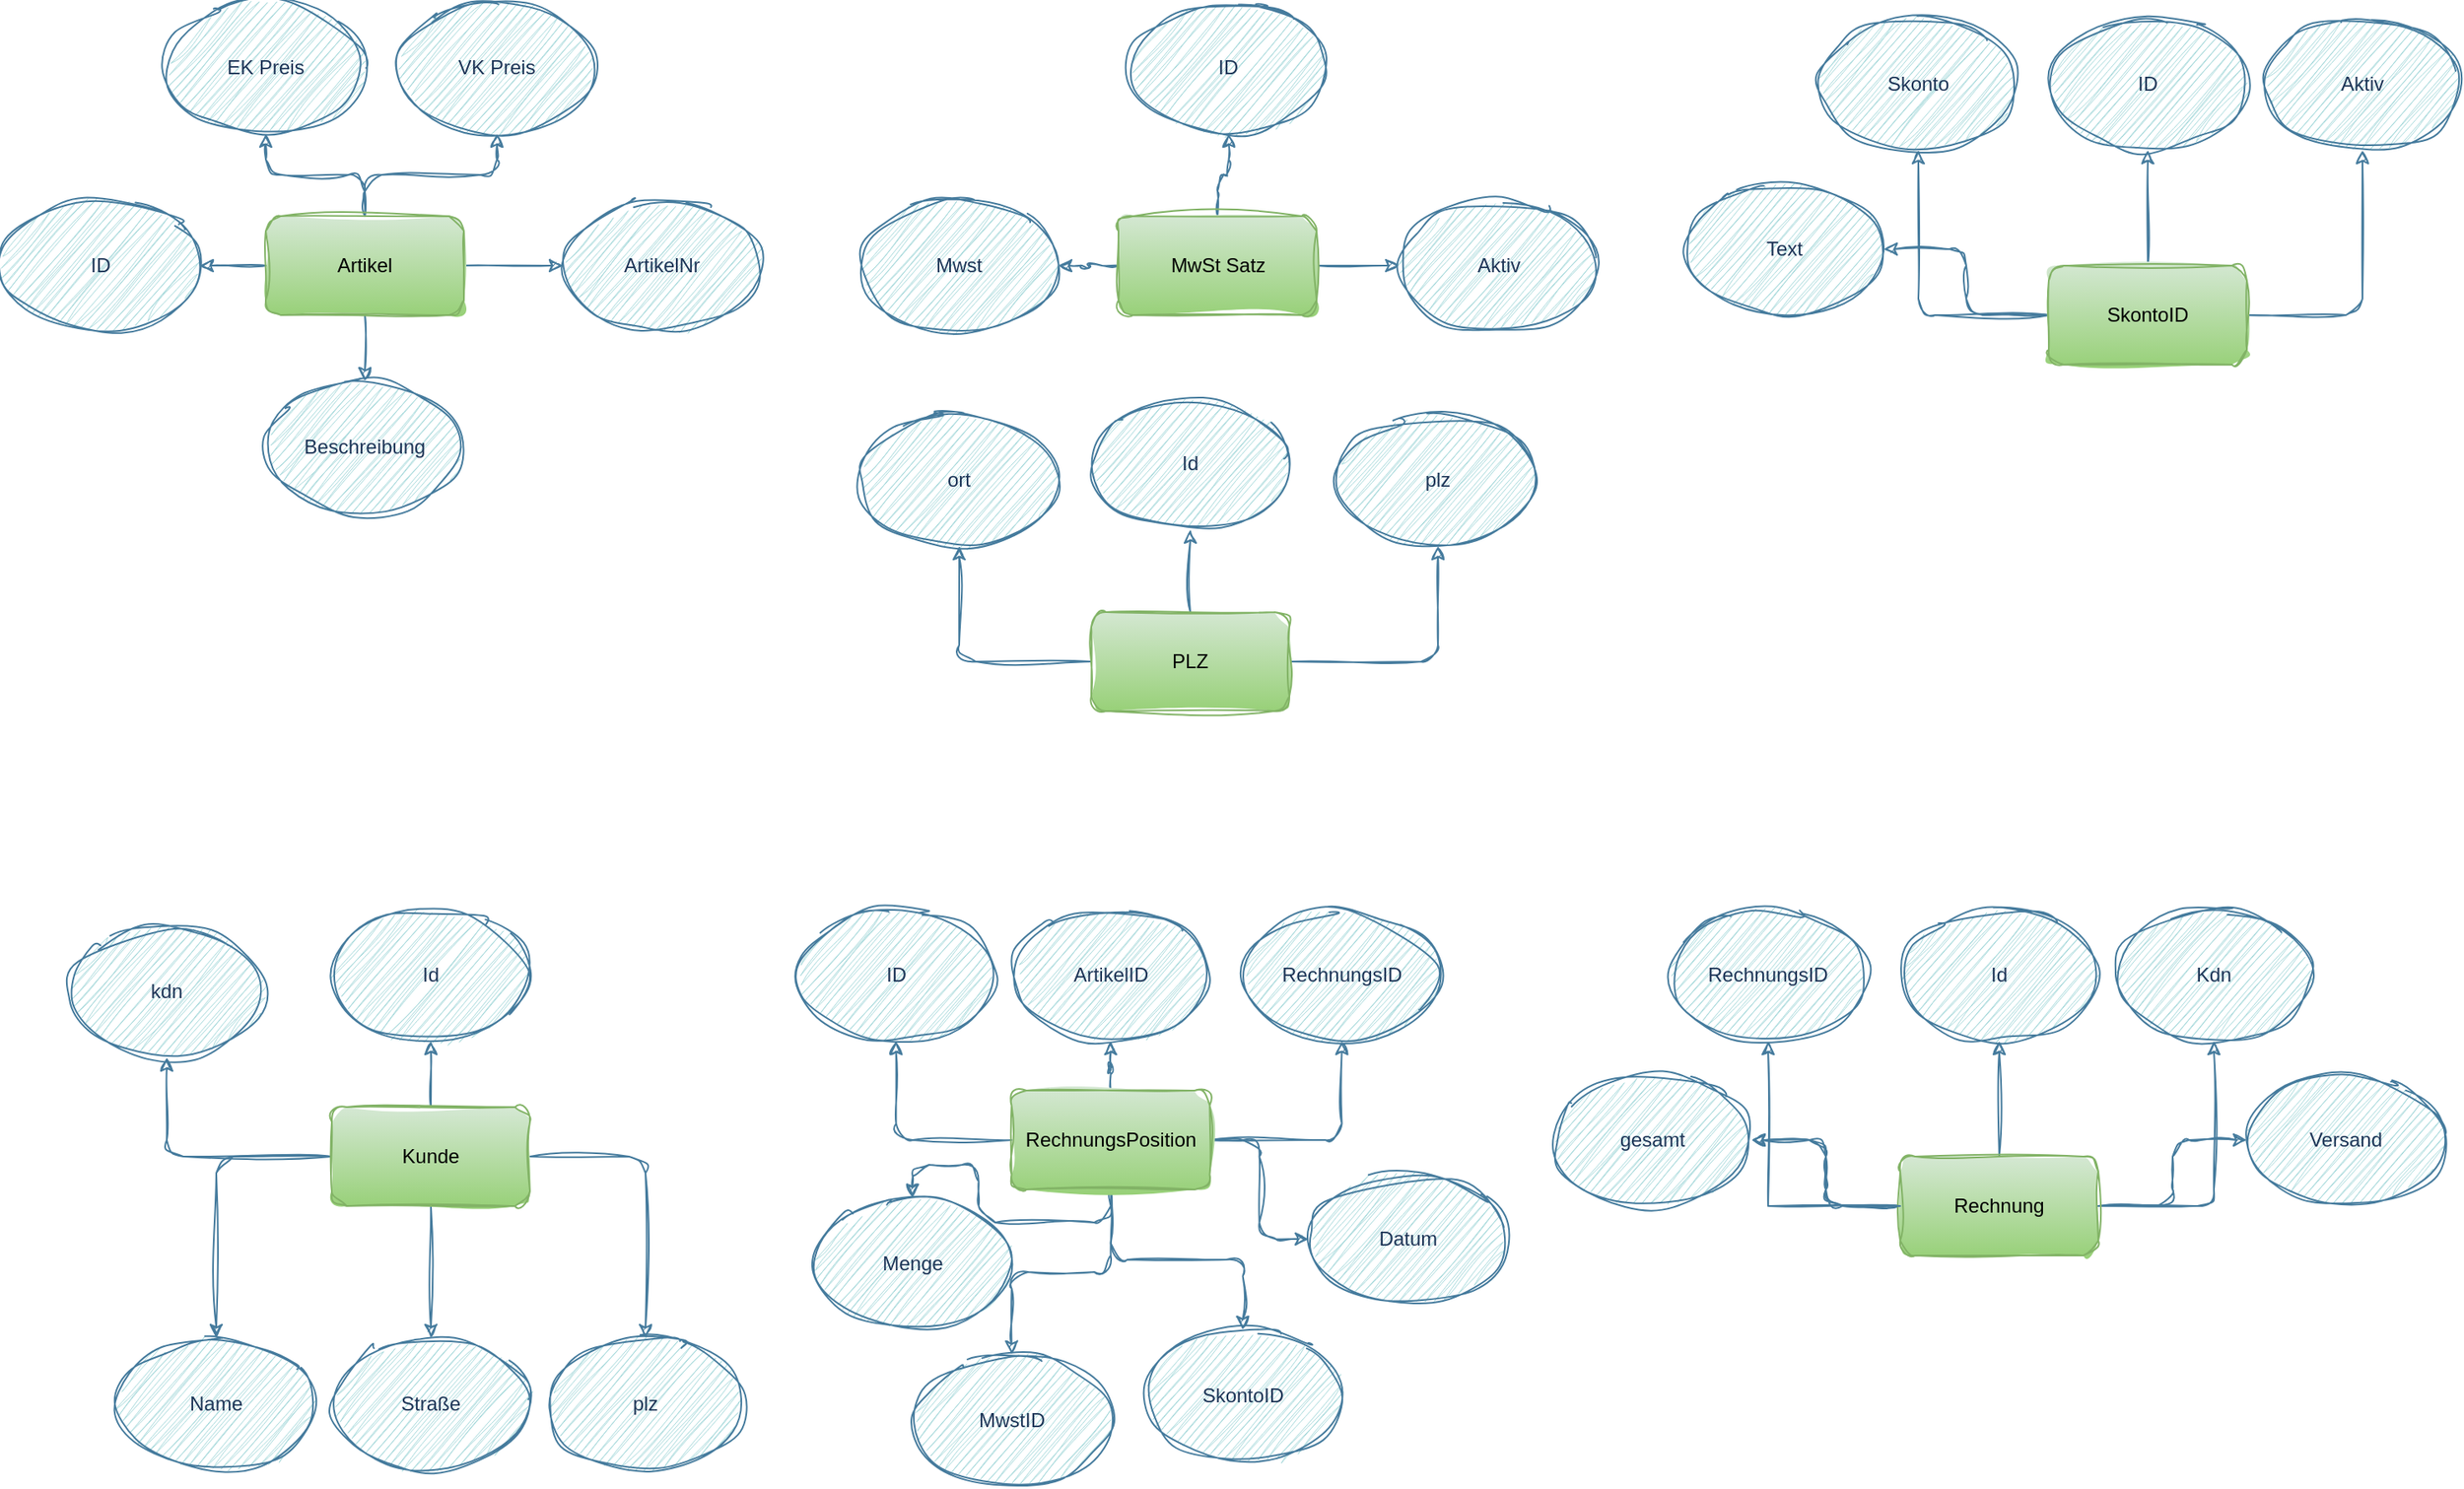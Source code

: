 <mxfile version="21.7.2" type="github">
  <diagram name="Seite-1" id="EFhfNXTES7ht3wey_SU2">
    <mxGraphModel dx="1235" dy="613" grid="1" gridSize="10" guides="1" tooltips="1" connect="1" arrows="1" fold="1" page="1" pageScale="1" pageWidth="827" pageHeight="1169" background="none" math="0" shadow="0">
      <root>
        <mxCell id="0" />
        <mxCell id="1" parent="0" />
        <mxCell id="F7JqnPA8zH97Olx-_6qi-17" value="" style="edgeStyle=orthogonalEdgeStyle;rounded=1;orthogonalLoop=1;jettySize=auto;html=1;labelBackgroundColor=none;strokeColor=#457B9D;fontColor=default;sketch=1;curveFitting=1;jiggle=2;" edge="1" parent="1" source="F7JqnPA8zH97Olx-_6qi-4" target="F7JqnPA8zH97Olx-_6qi-10">
          <mxGeometry relative="1" as="geometry" />
        </mxCell>
        <mxCell id="F7JqnPA8zH97Olx-_6qi-19" value="" style="edgeStyle=orthogonalEdgeStyle;rounded=1;orthogonalLoop=1;jettySize=auto;html=1;labelBackgroundColor=none;strokeColor=#457B9D;fontColor=default;sketch=1;curveFitting=1;jiggle=2;" edge="1" parent="1" source="F7JqnPA8zH97Olx-_6qi-4" target="F7JqnPA8zH97Olx-_6qi-12">
          <mxGeometry relative="1" as="geometry" />
        </mxCell>
        <mxCell id="F7JqnPA8zH97Olx-_6qi-23" value="" style="edgeStyle=orthogonalEdgeStyle;rounded=1;orthogonalLoop=1;jettySize=auto;html=1;labelBackgroundColor=none;strokeColor=#457B9D;fontColor=default;sketch=1;curveFitting=1;jiggle=2;" edge="1" parent="1" source="F7JqnPA8zH97Olx-_6qi-4" target="F7JqnPA8zH97Olx-_6qi-11">
          <mxGeometry relative="1" as="geometry" />
        </mxCell>
        <mxCell id="F7JqnPA8zH97Olx-_6qi-24" value="" style="edgeStyle=orthogonalEdgeStyle;rounded=1;orthogonalLoop=1;jettySize=auto;html=1;labelBackgroundColor=none;strokeColor=#457B9D;fontColor=default;sketch=1;curveFitting=1;jiggle=2;" edge="1" parent="1" source="F7JqnPA8zH97Olx-_6qi-4" target="F7JqnPA8zH97Olx-_6qi-14">
          <mxGeometry relative="1" as="geometry" />
        </mxCell>
        <mxCell id="F7JqnPA8zH97Olx-_6qi-25" value="" style="edgeStyle=orthogonalEdgeStyle;rounded=1;orthogonalLoop=1;jettySize=auto;html=1;labelBackgroundColor=none;strokeColor=#457B9D;fontColor=default;sketch=1;curveFitting=1;jiggle=2;" edge="1" parent="1" source="F7JqnPA8zH97Olx-_6qi-4" target="F7JqnPA8zH97Olx-_6qi-13">
          <mxGeometry relative="1" as="geometry" />
        </mxCell>
        <mxCell id="F7JqnPA8zH97Olx-_6qi-4" value="Artikel" style="rounded=1;whiteSpace=wrap;html=1;labelBackgroundColor=none;fillColor=#d5e8d4;strokeColor=#82b366;sketch=1;curveFitting=1;jiggle=2;gradientColor=#97d077;" vertex="1" parent="1">
          <mxGeometry x="160" y="130" width="120" height="60" as="geometry" />
        </mxCell>
        <mxCell id="F7JqnPA8zH97Olx-_6qi-59" value="" style="edgeStyle=orthogonalEdgeStyle;rounded=1;orthogonalLoop=1;jettySize=auto;html=1;labelBackgroundColor=none;strokeColor=#457B9D;fontColor=default;sketch=1;curveFitting=1;jiggle=2;" edge="1" parent="1" source="F7JqnPA8zH97Olx-_6qi-5" target="F7JqnPA8zH97Olx-_6qi-58">
          <mxGeometry relative="1" as="geometry" />
        </mxCell>
        <mxCell id="F7JqnPA8zH97Olx-_6qi-64" value="" style="edgeStyle=orthogonalEdgeStyle;rounded=1;orthogonalLoop=1;jettySize=auto;html=1;labelBackgroundColor=none;strokeColor=#457B9D;fontColor=default;sketch=1;curveFitting=1;jiggle=2;" edge="1" parent="1" source="F7JqnPA8zH97Olx-_6qi-5" target="F7JqnPA8zH97Olx-_6qi-61">
          <mxGeometry relative="1" as="geometry" />
        </mxCell>
        <mxCell id="F7JqnPA8zH97Olx-_6qi-85" value="" style="edgeStyle=orthogonalEdgeStyle;rounded=1;orthogonalLoop=1;jettySize=auto;html=1;labelBackgroundColor=none;strokeColor=#457B9D;fontColor=default;sketch=1;curveFitting=1;jiggle=2;" edge="1" parent="1" source="F7JqnPA8zH97Olx-_6qi-5" target="F7JqnPA8zH97Olx-_6qi-27">
          <mxGeometry relative="1" as="geometry" />
        </mxCell>
        <mxCell id="F7JqnPA8zH97Olx-_6qi-86" value="" style="edgeStyle=orthogonalEdgeStyle;rounded=1;orthogonalLoop=1;jettySize=auto;html=1;labelBackgroundColor=none;strokeColor=#457B9D;fontColor=default;sketch=1;curveFitting=1;jiggle=2;" edge="1" parent="1" source="F7JqnPA8zH97Olx-_6qi-5" target="F7JqnPA8zH97Olx-_6qi-83">
          <mxGeometry relative="1" as="geometry" />
        </mxCell>
        <mxCell id="F7JqnPA8zH97Olx-_6qi-89" value="" style="edgeStyle=orthogonalEdgeStyle;rounded=0;sketch=1;hachureGap=4;jiggle=2;curveFitting=1;orthogonalLoop=1;jettySize=auto;html=1;strokeColor=#457B9D;fontFamily=Architects Daughter;fontSource=https%3A%2F%2Ffonts.googleapis.com%2Fcss%3Ffamily%3DArchitects%2BDaughter;fontSize=16;fontColor=#1D3557;fillColor=#A8DADC;" edge="1" parent="1" source="F7JqnPA8zH97Olx-_6qi-5" target="F7JqnPA8zH97Olx-_6qi-62">
          <mxGeometry relative="1" as="geometry" />
        </mxCell>
        <mxCell id="F7JqnPA8zH97Olx-_6qi-5" value="Rechnung" style="rounded=1;whiteSpace=wrap;html=1;labelBackgroundColor=none;fillColor=#d5e8d4;strokeColor=#82b366;sketch=1;curveFitting=1;jiggle=2;gradientColor=#97d077;" vertex="1" parent="1">
          <mxGeometry x="1150" y="700" width="120" height="60" as="geometry" />
        </mxCell>
        <mxCell id="F7JqnPA8zH97Olx-_6qi-73" value="" style="edgeStyle=orthogonalEdgeStyle;rounded=1;orthogonalLoop=1;jettySize=auto;html=1;labelBackgroundColor=none;strokeColor=#457B9D;fontColor=default;sketch=1;curveFitting=1;jiggle=2;" edge="1" parent="1" source="F7JqnPA8zH97Olx-_6qi-6" target="F7JqnPA8zH97Olx-_6qi-72">
          <mxGeometry relative="1" as="geometry" />
        </mxCell>
        <mxCell id="F7JqnPA8zH97Olx-_6qi-77" value="" style="edgeStyle=orthogonalEdgeStyle;rounded=1;orthogonalLoop=1;jettySize=auto;html=1;labelBackgroundColor=none;strokeColor=#457B9D;fontColor=default;sketch=1;curveFitting=1;jiggle=2;" edge="1" parent="1" source="F7JqnPA8zH97Olx-_6qi-6" target="F7JqnPA8zH97Olx-_6qi-75">
          <mxGeometry relative="1" as="geometry" />
        </mxCell>
        <mxCell id="F7JqnPA8zH97Olx-_6qi-78" value="" style="edgeStyle=orthogonalEdgeStyle;rounded=1;orthogonalLoop=1;jettySize=auto;html=1;labelBackgroundColor=none;strokeColor=#457B9D;fontColor=default;sketch=1;curveFitting=1;jiggle=2;" edge="1" parent="1" source="F7JqnPA8zH97Olx-_6qi-6" target="F7JqnPA8zH97Olx-_6qi-74">
          <mxGeometry relative="1" as="geometry" />
        </mxCell>
        <mxCell id="F7JqnPA8zH97Olx-_6qi-79" value="" style="edgeStyle=orthogonalEdgeStyle;rounded=1;orthogonalLoop=1;jettySize=auto;html=1;labelBackgroundColor=none;strokeColor=#457B9D;fontColor=default;sketch=1;curveFitting=1;jiggle=2;" edge="1" parent="1" source="F7JqnPA8zH97Olx-_6qi-6" target="F7JqnPA8zH97Olx-_6qi-76">
          <mxGeometry relative="1" as="geometry" />
        </mxCell>
        <mxCell id="F7JqnPA8zH97Olx-_6qi-81" value="" style="edgeStyle=orthogonalEdgeStyle;rounded=1;orthogonalLoop=1;jettySize=auto;html=1;labelBackgroundColor=none;strokeColor=#457B9D;fontColor=default;sketch=1;curveFitting=1;jiggle=2;" edge="1" parent="1" source="F7JqnPA8zH97Olx-_6qi-6" target="F7JqnPA8zH97Olx-_6qi-80">
          <mxGeometry relative="1" as="geometry" />
        </mxCell>
        <mxCell id="F7JqnPA8zH97Olx-_6qi-6" value="Kunde" style="rounded=1;whiteSpace=wrap;html=1;labelBackgroundColor=none;fillColor=#d5e8d4;strokeColor=#82b366;sketch=1;curveFitting=1;jiggle=2;gradientColor=#97d077;" vertex="1" parent="1">
          <mxGeometry x="200" y="670" width="120" height="60" as="geometry" />
        </mxCell>
        <mxCell id="F7JqnPA8zH97Olx-_6qi-67" value="" style="edgeStyle=orthogonalEdgeStyle;rounded=1;orthogonalLoop=1;jettySize=auto;html=1;labelBackgroundColor=none;strokeColor=#457B9D;fontColor=default;sketch=1;curveFitting=1;jiggle=2;" edge="1" parent="1" source="F7JqnPA8zH97Olx-_6qi-7" target="F7JqnPA8zH97Olx-_6qi-66">
          <mxGeometry relative="1" as="geometry" />
        </mxCell>
        <mxCell id="F7JqnPA8zH97Olx-_6qi-70" value="" style="edgeStyle=orthogonalEdgeStyle;rounded=1;orthogonalLoop=1;jettySize=auto;html=1;labelBackgroundColor=none;strokeColor=#457B9D;fontColor=default;sketch=1;curveFitting=1;jiggle=2;" edge="1" parent="1" source="F7JqnPA8zH97Olx-_6qi-7" target="F7JqnPA8zH97Olx-_6qi-69">
          <mxGeometry relative="1" as="geometry" />
        </mxCell>
        <mxCell id="F7JqnPA8zH97Olx-_6qi-71" value="" style="edgeStyle=orthogonalEdgeStyle;rounded=1;orthogonalLoop=1;jettySize=auto;html=1;labelBackgroundColor=none;strokeColor=#457B9D;fontColor=default;sketch=1;curveFitting=1;jiggle=2;" edge="1" parent="1" source="F7JqnPA8zH97Olx-_6qi-7" target="F7JqnPA8zH97Olx-_6qi-68">
          <mxGeometry relative="1" as="geometry" />
        </mxCell>
        <mxCell id="F7JqnPA8zH97Olx-_6qi-7" value="PLZ" style="rounded=1;whiteSpace=wrap;html=1;labelBackgroundColor=none;fillColor=#d5e8d4;strokeColor=#82b366;sketch=1;curveFitting=1;jiggle=2;gradientColor=#97d077;" vertex="1" parent="1">
          <mxGeometry x="660" y="370" width="120" height="60" as="geometry" />
        </mxCell>
        <mxCell id="F7JqnPA8zH97Olx-_6qi-34" value="" style="edgeStyle=orthogonalEdgeStyle;rounded=1;orthogonalLoop=1;jettySize=auto;html=1;labelBackgroundColor=none;strokeColor=#457B9D;fontColor=default;sketch=1;curveFitting=1;jiggle=2;" edge="1" parent="1" source="F7JqnPA8zH97Olx-_6qi-8" target="F7JqnPA8zH97Olx-_6qi-26">
          <mxGeometry relative="1" as="geometry" />
        </mxCell>
        <mxCell id="F7JqnPA8zH97Olx-_6qi-35" value="" style="edgeStyle=orthogonalEdgeStyle;rounded=1;orthogonalLoop=1;jettySize=auto;html=1;labelBackgroundColor=none;strokeColor=#457B9D;fontColor=default;sketch=1;curveFitting=1;jiggle=2;" edge="1" parent="1" source="F7JqnPA8zH97Olx-_6qi-8" target="F7JqnPA8zH97Olx-_6qi-30">
          <mxGeometry relative="1" as="geometry" />
        </mxCell>
        <mxCell id="F7JqnPA8zH97Olx-_6qi-36" value="" style="edgeStyle=orthogonalEdgeStyle;rounded=1;orthogonalLoop=1;jettySize=auto;html=1;labelBackgroundColor=none;strokeColor=#457B9D;fontColor=default;sketch=1;curveFitting=1;jiggle=2;" edge="1" parent="1" source="F7JqnPA8zH97Olx-_6qi-8" target="F7JqnPA8zH97Olx-_6qi-33">
          <mxGeometry relative="1" as="geometry" />
        </mxCell>
        <mxCell id="F7JqnPA8zH97Olx-_6qi-38" value="" style="edgeStyle=orthogonalEdgeStyle;rounded=1;orthogonalLoop=1;jettySize=auto;html=1;labelBackgroundColor=none;strokeColor=#457B9D;fontColor=default;sketch=1;curveFitting=1;jiggle=2;" edge="1" parent="1" source="F7JqnPA8zH97Olx-_6qi-8" target="F7JqnPA8zH97Olx-_6qi-29">
          <mxGeometry relative="1" as="geometry" />
        </mxCell>
        <mxCell id="F7JqnPA8zH97Olx-_6qi-39" value="" style="edgeStyle=orthogonalEdgeStyle;rounded=1;orthogonalLoop=1;jettySize=auto;html=1;labelBackgroundColor=none;strokeColor=#457B9D;fontColor=default;sketch=1;curveFitting=1;jiggle=2;" edge="1" parent="1" source="F7JqnPA8zH97Olx-_6qi-8" target="F7JqnPA8zH97Olx-_6qi-32">
          <mxGeometry relative="1" as="geometry" />
        </mxCell>
        <mxCell id="F7JqnPA8zH97Olx-_6qi-40" value="" style="edgeStyle=orthogonalEdgeStyle;rounded=1;orthogonalLoop=1;jettySize=auto;html=1;labelBackgroundColor=none;strokeColor=#457B9D;fontColor=default;sketch=1;curveFitting=1;jiggle=2;" edge="1" parent="1" source="F7JqnPA8zH97Olx-_6qi-8" target="F7JqnPA8zH97Olx-_6qi-31">
          <mxGeometry relative="1" as="geometry" />
        </mxCell>
        <mxCell id="F7JqnPA8zH97Olx-_6qi-41" value="" style="edgeStyle=orthogonalEdgeStyle;rounded=1;orthogonalLoop=1;jettySize=auto;html=1;labelBackgroundColor=none;strokeColor=#457B9D;fontColor=default;sketch=1;curveFitting=1;jiggle=2;" edge="1" parent="1" source="F7JqnPA8zH97Olx-_6qi-8" target="F7JqnPA8zH97Olx-_6qi-28">
          <mxGeometry relative="1" as="geometry" />
        </mxCell>
        <mxCell id="F7JqnPA8zH97Olx-_6qi-8" value="RechnungsPosition" style="rounded=1;whiteSpace=wrap;html=1;labelBackgroundColor=none;fillColor=#d5e8d4;strokeColor=#82b366;sketch=1;curveFitting=1;jiggle=2;gradientColor=#97d077;" vertex="1" parent="1">
          <mxGeometry x="611.75" y="660" width="120" height="60" as="geometry" />
        </mxCell>
        <mxCell id="F7JqnPA8zH97Olx-_6qi-10" value="ID" style="ellipse;whiteSpace=wrap;html=1;rounded=1;labelBackgroundColor=none;fillColor=#A8DADC;strokeColor=#457B9D;fontColor=#1D3557;sketch=1;curveFitting=1;jiggle=2;" vertex="1" parent="1">
          <mxGeometry y="120" width="120" height="80" as="geometry" />
        </mxCell>
        <mxCell id="F7JqnPA8zH97Olx-_6qi-11" value="Beschreibung" style="ellipse;whiteSpace=wrap;html=1;rounded=1;labelBackgroundColor=none;fillColor=#A8DADC;strokeColor=#457B9D;fontColor=#1D3557;sketch=1;curveFitting=1;jiggle=2;" vertex="1" parent="1">
          <mxGeometry x="160" y="230" width="120" height="80" as="geometry" />
        </mxCell>
        <mxCell id="F7JqnPA8zH97Olx-_6qi-12" value="VK Preis" style="ellipse;whiteSpace=wrap;html=1;rounded=1;labelBackgroundColor=none;fillColor=#A8DADC;strokeColor=#457B9D;fontColor=#1D3557;sketch=1;curveFitting=1;jiggle=2;" vertex="1" parent="1">
          <mxGeometry x="240" width="120" height="80" as="geometry" />
        </mxCell>
        <mxCell id="F7JqnPA8zH97Olx-_6qi-13" value="EK Preis" style="ellipse;whiteSpace=wrap;html=1;rounded=1;labelBackgroundColor=none;fillColor=#A8DADC;strokeColor=#457B9D;fontColor=#1D3557;sketch=1;curveFitting=1;jiggle=2;" vertex="1" parent="1">
          <mxGeometry x="100" width="120" height="80" as="geometry" />
        </mxCell>
        <mxCell id="F7JqnPA8zH97Olx-_6qi-14" value="ArtikelNr" style="ellipse;whiteSpace=wrap;html=1;rounded=1;labelBackgroundColor=none;fillColor=#A8DADC;strokeColor=#457B9D;fontColor=#1D3557;sketch=1;curveFitting=1;jiggle=2;" vertex="1" parent="1">
          <mxGeometry x="340" y="120" width="120" height="80" as="geometry" />
        </mxCell>
        <mxCell id="F7JqnPA8zH97Olx-_6qi-26" value="ID" style="ellipse;whiteSpace=wrap;html=1;rounded=1;labelBackgroundColor=none;fillColor=#A8DADC;strokeColor=#457B9D;fontColor=#1D3557;sketch=1;curveFitting=1;jiggle=2;" vertex="1" parent="1">
          <mxGeometry x="481.75" y="550" width="120" height="80" as="geometry" />
        </mxCell>
        <mxCell id="F7JqnPA8zH97Olx-_6qi-27" value="Versand" style="ellipse;whiteSpace=wrap;html=1;rounded=1;labelBackgroundColor=none;fillColor=#A8DADC;strokeColor=#457B9D;fontColor=#1D3557;sketch=1;curveFitting=1;jiggle=2;" vertex="1" parent="1">
          <mxGeometry x="1360" y="650" width="120" height="80" as="geometry" />
        </mxCell>
        <mxCell id="F7JqnPA8zH97Olx-_6qi-28" value="SkontoID" style="ellipse;whiteSpace=wrap;html=1;rounded=1;labelBackgroundColor=none;fillColor=#A8DADC;strokeColor=#457B9D;fontColor=#1D3557;sketch=1;curveFitting=1;jiggle=2;" vertex="1" parent="1">
          <mxGeometry x="691.75" y="805" width="120" height="80" as="geometry" />
        </mxCell>
        <mxCell id="F7JqnPA8zH97Olx-_6qi-29" value="Datum" style="ellipse;whiteSpace=wrap;html=1;rounded=1;labelBackgroundColor=none;fillColor=#A8DADC;strokeColor=#457B9D;fontColor=#1D3557;sketch=1;curveFitting=1;jiggle=2;" vertex="1" parent="1">
          <mxGeometry x="791.75" y="710" width="120" height="80" as="geometry" />
        </mxCell>
        <mxCell id="F7JqnPA8zH97Olx-_6qi-30" value="ArtikelID" style="ellipse;whiteSpace=wrap;html=1;rounded=1;labelBackgroundColor=none;fillColor=#A8DADC;strokeColor=#457B9D;fontColor=#1D3557;sketch=1;curveFitting=1;jiggle=2;" vertex="1" parent="1">
          <mxGeometry x="611.75" y="550" width="120" height="80" as="geometry" />
        </mxCell>
        <mxCell id="F7JqnPA8zH97Olx-_6qi-31" value="MwstID" style="ellipse;whiteSpace=wrap;html=1;rounded=1;labelBackgroundColor=none;fillColor=#A8DADC;strokeColor=#457B9D;fontColor=#1D3557;sketch=1;curveFitting=1;jiggle=2;" vertex="1" parent="1">
          <mxGeometry x="551.75" y="820" width="120" height="80" as="geometry" />
        </mxCell>
        <mxCell id="F7JqnPA8zH97Olx-_6qi-32" value="Menge" style="ellipse;whiteSpace=wrap;html=1;rounded=1;labelBackgroundColor=none;fillColor=#A8DADC;strokeColor=#457B9D;fontColor=#1D3557;sketch=1;curveFitting=1;jiggle=2;" vertex="1" parent="1">
          <mxGeometry x="491.75" y="725" width="120" height="80" as="geometry" />
        </mxCell>
        <mxCell id="F7JqnPA8zH97Olx-_6qi-33" value="RechnungsID" style="ellipse;whiteSpace=wrap;html=1;rounded=1;labelBackgroundColor=none;fillColor=#A8DADC;strokeColor=#457B9D;fontColor=#1D3557;sketch=1;curveFitting=1;jiggle=2;" vertex="1" parent="1">
          <mxGeometry x="751.75" y="550" width="120" height="80" as="geometry" />
        </mxCell>
        <mxCell id="F7JqnPA8zH97Olx-_6qi-46" value="" style="edgeStyle=orthogonalEdgeStyle;rounded=1;orthogonalLoop=1;jettySize=auto;html=1;labelBackgroundColor=none;strokeColor=#457B9D;fontColor=default;sketch=1;curveFitting=1;jiggle=2;" edge="1" parent="1" source="F7JqnPA8zH97Olx-_6qi-42" target="F7JqnPA8zH97Olx-_6qi-44">
          <mxGeometry relative="1" as="geometry" />
        </mxCell>
        <mxCell id="F7JqnPA8zH97Olx-_6qi-56" value="" style="edgeStyle=orthogonalEdgeStyle;rounded=1;orthogonalLoop=1;jettySize=auto;html=1;labelBackgroundColor=none;strokeColor=#457B9D;fontColor=default;sketch=1;curveFitting=1;jiggle=2;" edge="1" parent="1" source="F7JqnPA8zH97Olx-_6qi-42" target="F7JqnPA8zH97Olx-_6qi-55">
          <mxGeometry relative="1" as="geometry" />
        </mxCell>
        <mxCell id="F7JqnPA8zH97Olx-_6qi-57" value="" style="edgeStyle=orthogonalEdgeStyle;rounded=1;orthogonalLoop=1;jettySize=auto;html=1;labelBackgroundColor=none;strokeColor=#457B9D;fontColor=default;sketch=1;curveFitting=1;jiggle=2;" edge="1" parent="1" source="F7JqnPA8zH97Olx-_6qi-42" target="F7JqnPA8zH97Olx-_6qi-54">
          <mxGeometry relative="1" as="geometry" />
        </mxCell>
        <mxCell id="F7JqnPA8zH97Olx-_6qi-42" value="MwSt Satz" style="rounded=1;whiteSpace=wrap;html=1;labelBackgroundColor=none;sketch=1;curveFitting=1;jiggle=2;fillColor=#d5e8d4;gradientColor=#97d077;strokeColor=#82b366;" vertex="1" parent="1">
          <mxGeometry x="676.5" y="130" width="120" height="60" as="geometry" />
        </mxCell>
        <mxCell id="F7JqnPA8zH97Olx-_6qi-47" value="" style="edgeStyle=orthogonalEdgeStyle;rounded=1;orthogonalLoop=1;jettySize=auto;html=1;labelBackgroundColor=none;strokeColor=#457B9D;fontColor=default;sketch=1;curveFitting=1;jiggle=2;" edge="1" parent="1" source="F7JqnPA8zH97Olx-_6qi-43" target="F7JqnPA8zH97Olx-_6qi-45">
          <mxGeometry relative="1" as="geometry" />
        </mxCell>
        <mxCell id="F7JqnPA8zH97Olx-_6qi-51" value="" style="edgeStyle=orthogonalEdgeStyle;rounded=1;orthogonalLoop=1;jettySize=auto;html=1;labelBackgroundColor=none;strokeColor=#457B9D;fontColor=default;sketch=1;curveFitting=1;jiggle=2;" edge="1" parent="1" source="F7JqnPA8zH97Olx-_6qi-43" target="F7JqnPA8zH97Olx-_6qi-50">
          <mxGeometry relative="1" as="geometry" />
        </mxCell>
        <mxCell id="F7JqnPA8zH97Olx-_6qi-52" value="" style="edgeStyle=orthogonalEdgeStyle;rounded=1;orthogonalLoop=1;jettySize=auto;html=1;labelBackgroundColor=none;strokeColor=#457B9D;fontColor=default;sketch=1;curveFitting=1;jiggle=2;" edge="1" parent="1" source="F7JqnPA8zH97Olx-_6qi-43" target="F7JqnPA8zH97Olx-_6qi-48">
          <mxGeometry relative="1" as="geometry" />
        </mxCell>
        <mxCell id="F7JqnPA8zH97Olx-_6qi-53" value="" style="edgeStyle=orthogonalEdgeStyle;rounded=1;orthogonalLoop=1;jettySize=auto;html=1;labelBackgroundColor=none;strokeColor=#457B9D;fontColor=default;sketch=1;curveFitting=1;jiggle=2;" edge="1" parent="1" source="F7JqnPA8zH97Olx-_6qi-43" target="F7JqnPA8zH97Olx-_6qi-49">
          <mxGeometry relative="1" as="geometry" />
        </mxCell>
        <mxCell id="F7JqnPA8zH97Olx-_6qi-43" value="SkontoID" style="rounded=1;whiteSpace=wrap;html=1;labelBackgroundColor=none;fillColor=#d5e8d4;strokeColor=#82b366;sketch=1;curveFitting=1;jiggle=2;gradientColor=#97d077;" vertex="1" parent="1">
          <mxGeometry x="1240" y="160" width="120" height="60" as="geometry" />
        </mxCell>
        <mxCell id="F7JqnPA8zH97Olx-_6qi-44" value="ID" style="ellipse;whiteSpace=wrap;html=1;rounded=1;labelBackgroundColor=none;fillColor=#A8DADC;strokeColor=#457B9D;fontColor=#1D3557;sketch=1;curveFitting=1;jiggle=2;" vertex="1" parent="1">
          <mxGeometry x="683.25" width="120" height="80" as="geometry" />
        </mxCell>
        <mxCell id="F7JqnPA8zH97Olx-_6qi-45" value="ID" style="ellipse;whiteSpace=wrap;html=1;rounded=1;labelBackgroundColor=none;fillColor=#A8DADC;strokeColor=#457B9D;fontColor=#1D3557;sketch=1;curveFitting=1;jiggle=2;" vertex="1" parent="1">
          <mxGeometry x="1240" y="10" width="120" height="80" as="geometry" />
        </mxCell>
        <mxCell id="F7JqnPA8zH97Olx-_6qi-48" value="Skonto" style="ellipse;whiteSpace=wrap;html=1;rounded=1;labelBackgroundColor=none;fillColor=#A8DADC;strokeColor=#457B9D;fontColor=#1D3557;sketch=1;curveFitting=1;jiggle=2;" vertex="1" parent="1">
          <mxGeometry x="1101" y="10" width="120" height="80" as="geometry" />
        </mxCell>
        <mxCell id="F7JqnPA8zH97Olx-_6qi-49" value="Text" style="ellipse;whiteSpace=wrap;html=1;rounded=1;labelBackgroundColor=none;fillColor=#A8DADC;strokeColor=#457B9D;fontColor=#1D3557;sketch=1;curveFitting=1;jiggle=2;" vertex="1" parent="1">
          <mxGeometry x="1020" y="110" width="120" height="80" as="geometry" />
        </mxCell>
        <mxCell id="F7JqnPA8zH97Olx-_6qi-50" value="Aktiv" style="ellipse;whiteSpace=wrap;html=1;rounded=1;labelBackgroundColor=none;fillColor=#A8DADC;strokeColor=#457B9D;fontColor=#1D3557;sketch=1;curveFitting=1;jiggle=2;" vertex="1" parent="1">
          <mxGeometry x="1370" y="10" width="120" height="80" as="geometry" />
        </mxCell>
        <mxCell id="F7JqnPA8zH97Olx-_6qi-54" value="Aktiv" style="ellipse;whiteSpace=wrap;html=1;rounded=1;labelBackgroundColor=none;fillColor=#A8DADC;strokeColor=#457B9D;fontColor=#1D3557;sketch=1;curveFitting=1;jiggle=2;" vertex="1" parent="1">
          <mxGeometry x="846.5" y="120" width="120" height="80" as="geometry" />
        </mxCell>
        <mxCell id="F7JqnPA8zH97Olx-_6qi-55" value="Mwst" style="ellipse;whiteSpace=wrap;html=1;rounded=1;labelBackgroundColor=none;fillColor=#A8DADC;strokeColor=#457B9D;fontColor=#1D3557;sketch=1;curveFitting=1;jiggle=2;" vertex="1" parent="1">
          <mxGeometry x="520" y="120" width="120" height="80" as="geometry" />
        </mxCell>
        <mxCell id="F7JqnPA8zH97Olx-_6qi-58" value="Id" style="ellipse;whiteSpace=wrap;html=1;rounded=1;labelBackgroundColor=none;fillColor=#A8DADC;strokeColor=#457B9D;fontColor=#1D3557;sketch=1;curveFitting=1;jiggle=2;" vertex="1" parent="1">
          <mxGeometry x="1150" y="550" width="120" height="80" as="geometry" />
        </mxCell>
        <mxCell id="F7JqnPA8zH97Olx-_6qi-61" value="Kdn" style="ellipse;whiteSpace=wrap;html=1;rounded=1;labelBackgroundColor=none;fillColor=#A8DADC;strokeColor=#457B9D;fontColor=#1D3557;sketch=1;curveFitting=1;jiggle=2;" vertex="1" parent="1">
          <mxGeometry x="1280" y="550" width="120" height="80" as="geometry" />
        </mxCell>
        <mxCell id="F7JqnPA8zH97Olx-_6qi-62" value="RechnungsID" style="ellipse;whiteSpace=wrap;html=1;rounded=1;labelBackgroundColor=none;fillColor=#A8DADC;strokeColor=#457B9D;fontColor=#1D3557;sketch=1;curveFitting=1;jiggle=2;" vertex="1" parent="1">
          <mxGeometry x="1010" y="550" width="120" height="80" as="geometry" />
        </mxCell>
        <mxCell id="F7JqnPA8zH97Olx-_6qi-66" value="Id" style="ellipse;whiteSpace=wrap;html=1;rounded=1;labelBackgroundColor=none;fillColor=#A8DADC;strokeColor=#457B9D;fontColor=#1D3557;sketch=1;curveFitting=1;jiggle=2;" vertex="1" parent="1">
          <mxGeometry x="660" y="240" width="120" height="80" as="geometry" />
        </mxCell>
        <mxCell id="F7JqnPA8zH97Olx-_6qi-68" value="plz" style="ellipse;whiteSpace=wrap;html=1;rounded=1;labelBackgroundColor=none;fillColor=#A8DADC;strokeColor=#457B9D;fontColor=#1D3557;sketch=1;curveFitting=1;jiggle=2;" vertex="1" parent="1">
          <mxGeometry x="810" y="250" width="120" height="80" as="geometry" />
        </mxCell>
        <mxCell id="F7JqnPA8zH97Olx-_6qi-69" value="ort" style="ellipse;whiteSpace=wrap;html=1;rounded=1;labelBackgroundColor=none;fillColor=#A8DADC;strokeColor=#457B9D;fontColor=#1D3557;sketch=1;curveFitting=1;jiggle=2;" vertex="1" parent="1">
          <mxGeometry x="520" y="250" width="120" height="80" as="geometry" />
        </mxCell>
        <mxCell id="F7JqnPA8zH97Olx-_6qi-72" value="Id" style="ellipse;whiteSpace=wrap;html=1;rounded=1;labelBackgroundColor=none;fillColor=#A8DADC;strokeColor=#457B9D;fontColor=#1D3557;sketch=1;curveFitting=1;jiggle=2;" vertex="1" parent="1">
          <mxGeometry x="200" y="550" width="120" height="80" as="geometry" />
        </mxCell>
        <mxCell id="F7JqnPA8zH97Olx-_6qi-74" value="Name" style="ellipse;whiteSpace=wrap;html=1;rounded=1;labelBackgroundColor=none;fillColor=#A8DADC;strokeColor=#457B9D;fontColor=#1D3557;sketch=1;curveFitting=1;jiggle=2;" vertex="1" parent="1">
          <mxGeometry x="70" y="810" width="120" height="80" as="geometry" />
        </mxCell>
        <mxCell id="F7JqnPA8zH97Olx-_6qi-75" value="kdn" style="ellipse;whiteSpace=wrap;html=1;rounded=1;labelBackgroundColor=none;fillColor=#A8DADC;strokeColor=#457B9D;fontColor=#1D3557;sketch=1;curveFitting=1;jiggle=2;" vertex="1" parent="1">
          <mxGeometry x="40" y="560" width="120" height="80" as="geometry" />
        </mxCell>
        <mxCell id="F7JqnPA8zH97Olx-_6qi-76" value="Straße" style="ellipse;whiteSpace=wrap;html=1;rounded=1;labelBackgroundColor=none;fillColor=#A8DADC;strokeColor=#457B9D;fontColor=#1D3557;sketch=1;curveFitting=1;jiggle=2;" vertex="1" parent="1">
          <mxGeometry x="200" y="810" width="120" height="80" as="geometry" />
        </mxCell>
        <mxCell id="F7JqnPA8zH97Olx-_6qi-80" value="plz" style="ellipse;whiteSpace=wrap;html=1;rounded=1;labelBackgroundColor=none;fillColor=#A8DADC;strokeColor=#457B9D;fontColor=#1D3557;sketch=1;curveFitting=1;jiggle=2;" vertex="1" parent="1">
          <mxGeometry x="330" y="810" width="120" height="80" as="geometry" />
        </mxCell>
        <mxCell id="F7JqnPA8zH97Olx-_6qi-88" value="" style="edgeStyle=orthogonalEdgeStyle;rounded=1;orthogonalLoop=1;jettySize=auto;html=1;labelBackgroundColor=none;strokeColor=#457B9D;fontColor=default;sketch=1;curveFitting=1;jiggle=2;" edge="1" parent="1" source="F7JqnPA8zH97Olx-_6qi-5" target="F7JqnPA8zH97Olx-_6qi-83">
          <mxGeometry relative="1" as="geometry">
            <mxPoint x="1100" y="770" as="sourcePoint" />
            <mxPoint x="1000" y="670" as="targetPoint" />
          </mxGeometry>
        </mxCell>
        <mxCell id="F7JqnPA8zH97Olx-_6qi-83" value="gesamt" style="ellipse;whiteSpace=wrap;html=1;rounded=1;labelBackgroundColor=none;fillColor=#A8DADC;strokeColor=#457B9D;fontColor=#1D3557;sketch=1;curveFitting=1;jiggle=2;" vertex="1" parent="1">
          <mxGeometry x="940" y="650" width="120" height="80" as="geometry" />
        </mxCell>
      </root>
    </mxGraphModel>
  </diagram>
</mxfile>
